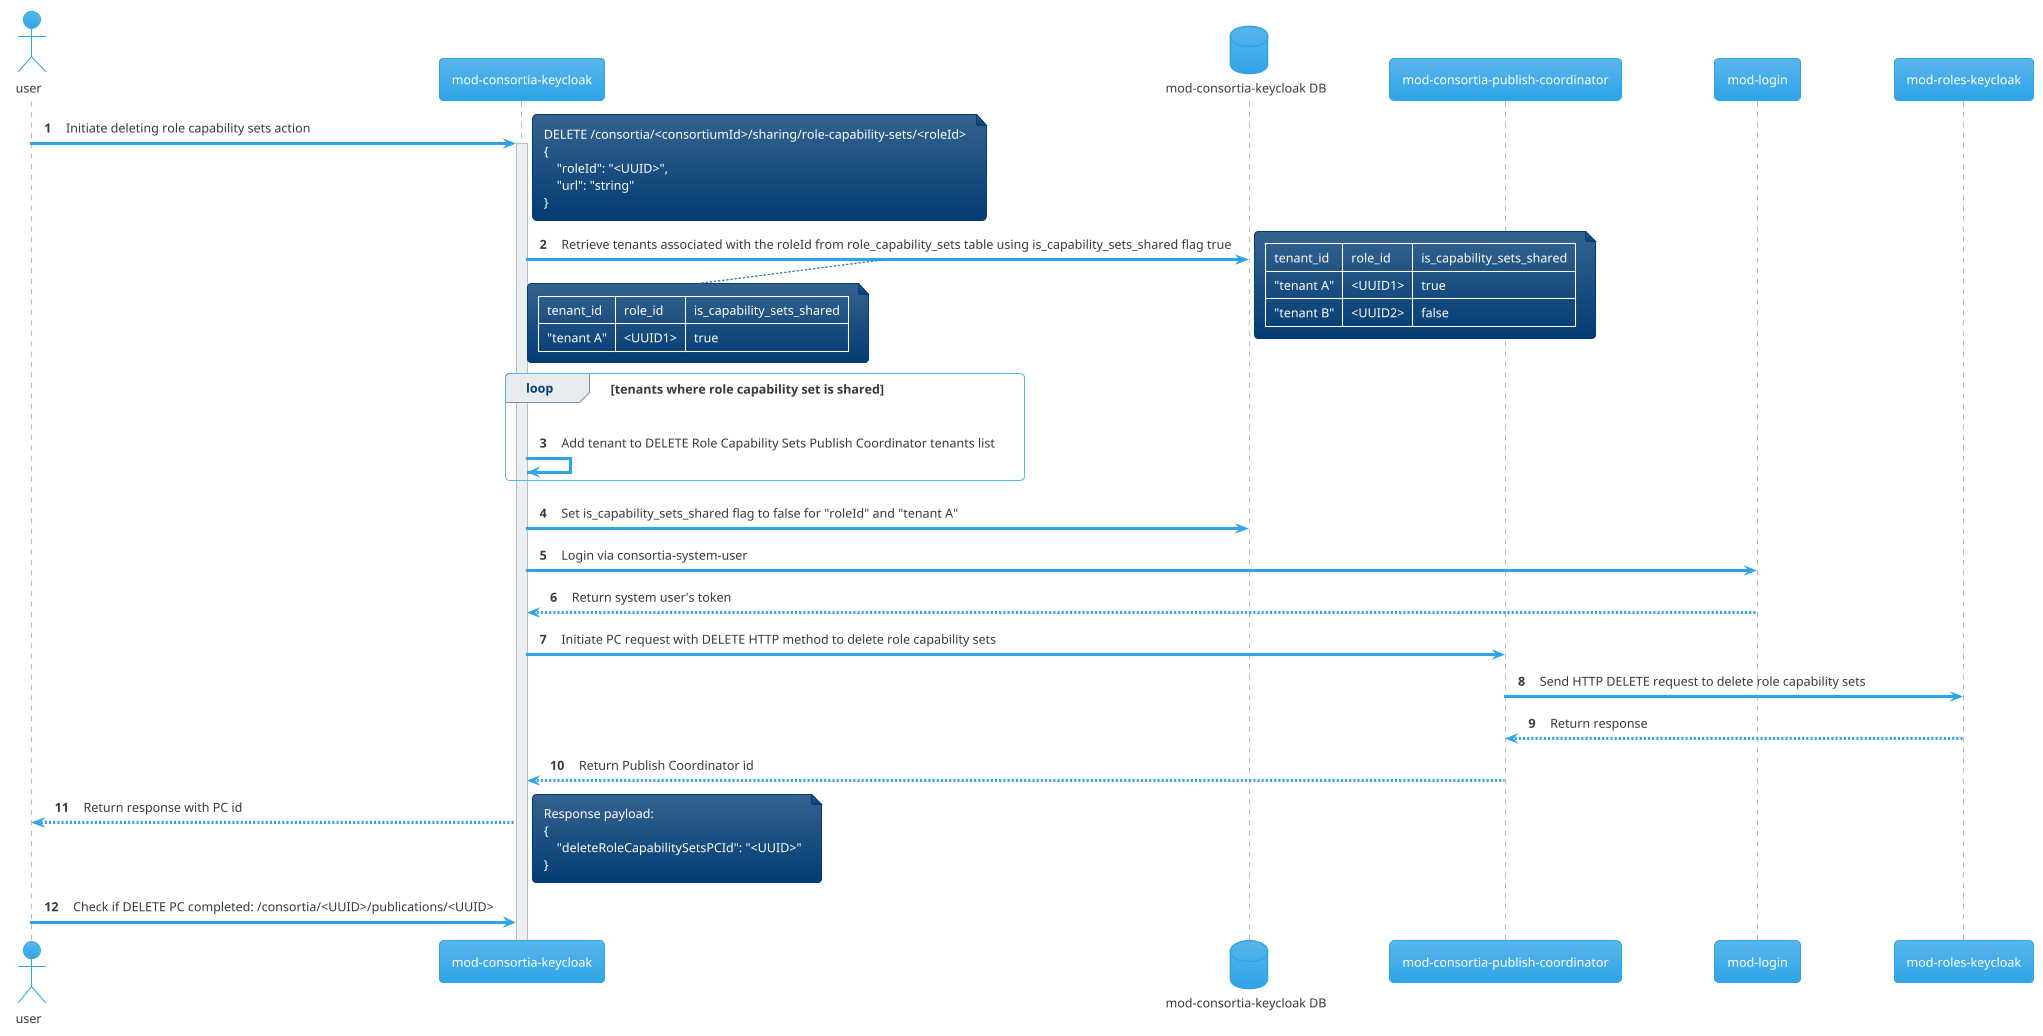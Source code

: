 @startuml

!pragma teoz true
!theme cerulean

autonumber

actor "user" as user

participant "mod-consortia-keycloak" as mck
database "mod-consortia-keycloak DB" as mck_db
participant "mod-consortia-publish-coordinator" as mc_pc
participant "mod-login" as ml
participant "mod-roles-keycloak" as mrk

user -> mck: Initiate deleting role capability sets action
note right
DELETE /consortia/<consortiumId>/sharing/role-capability-sets/<roleId>
{
    "roleId": "<UUID>",
    "url": "string"
}
end note
activate mck

mck -> mck_db: Retrieve tenants associated with the roleId from role_capability_sets table using is_capability_sets_shared flag true
note bottom
| tenant_id | role_id | is_capability_sets_shared |
| "tenant A" | <UUID1> | true |
end note
note right
| tenant_id | role_id | is_capability_sets_shared |
| "tenant A" | <UUID1> | true |
| "tenant B" | <UUID2> | false |
end note

loop tenants where role capability set is shared
    mck -> mck: Add tenant to DELETE Role Capability Sets Publish Coordinator tenants list
end

mck -> mck_db: Set is_capability_sets_shared flag to false for "roleId" and "tenant A"

mck -> ml: Login via consortia-system-user
ml --> mck: Return system user's token

mck -> mc_pc: Initiate PC request with DELETE HTTP method to delete role capability sets
mc_pc -> mrk: Send HTTP DELETE request to delete role capability sets
mrk --> mc_pc: Return response
mc_pc --> mck: Return Publish Coordinator id

mck --> user: Return response with PC id
note right
Response payload:
{
    "deleteRoleCapabilitySetsPCId": "<UUID>"
}
end note

user -> mck: Check if DELETE PC completed: /consortia/<UUID>/publications/<UUID>

@enduml
